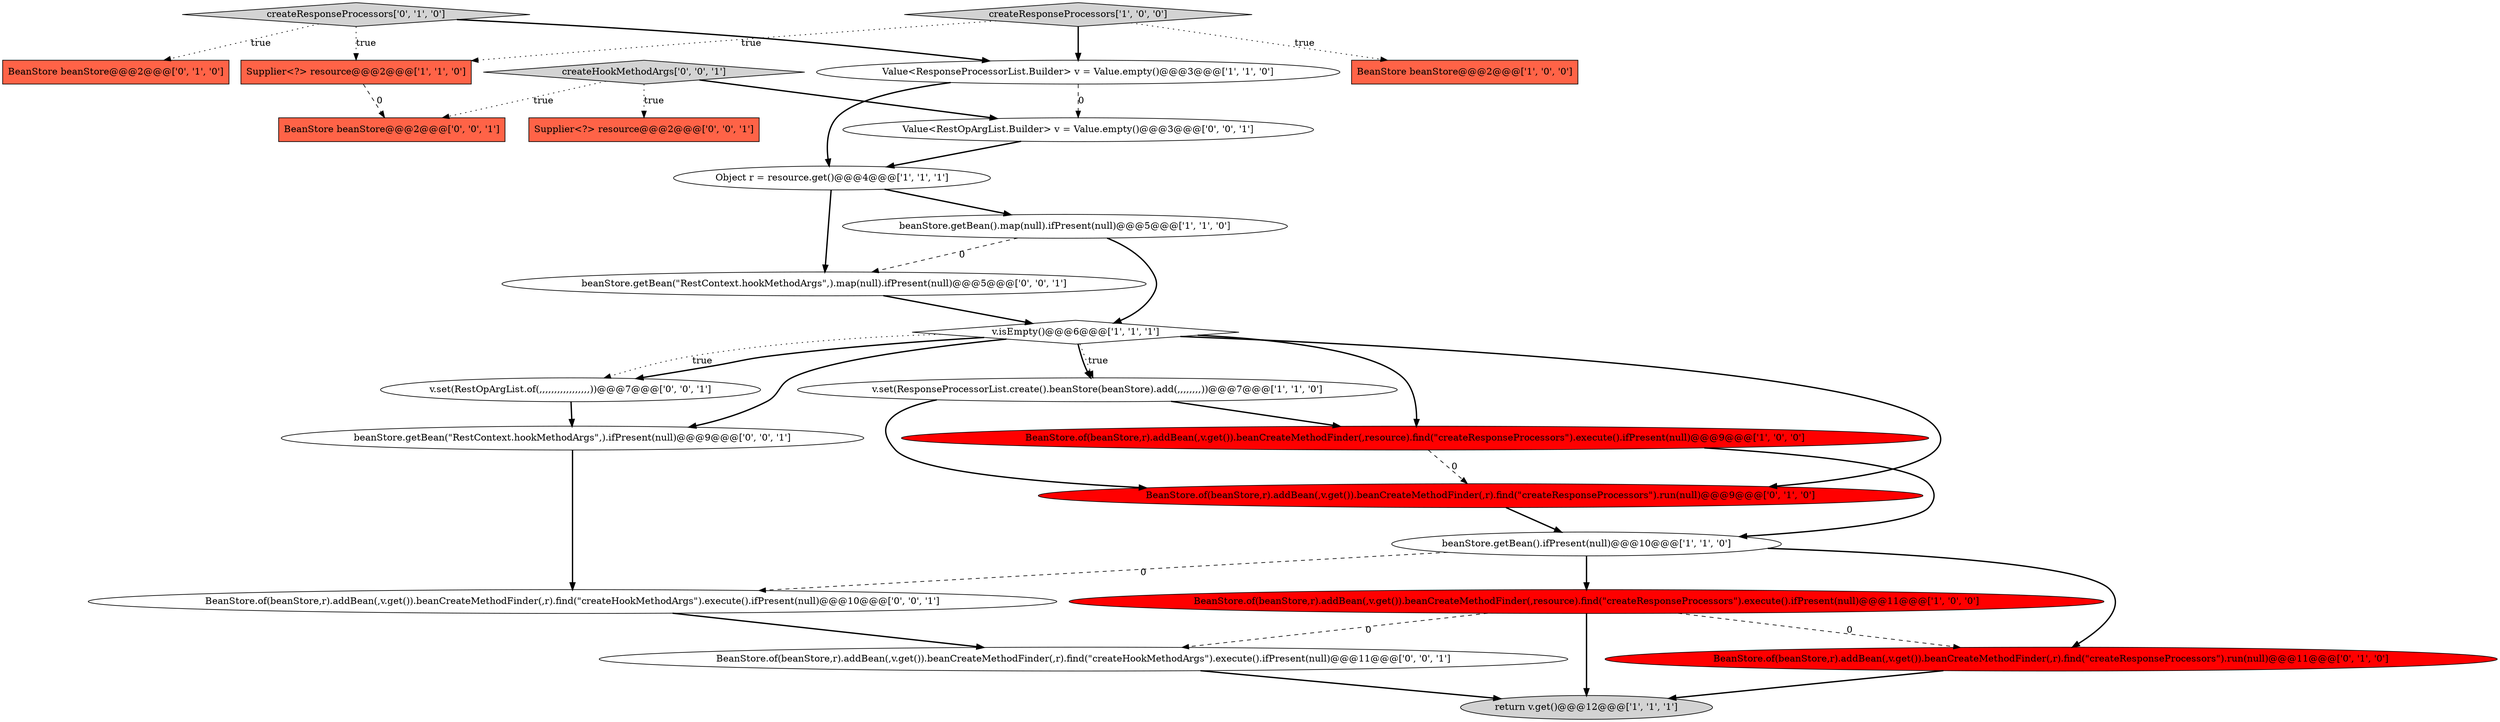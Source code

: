 digraph {
13 [style = filled, label = "createResponseProcessors['0', '1', '0']", fillcolor = lightgray, shape = diamond image = "AAA0AAABBB2BBB"];
18 [style = filled, label = "beanStore.getBean(\"RestContext.hookMethodArgs\",).map(null).ifPresent(null)@@@5@@@['0', '0', '1']", fillcolor = white, shape = ellipse image = "AAA0AAABBB3BBB"];
15 [style = filled, label = "BeanStore.of(beanStore,r).addBean(,v.get()).beanCreateMethodFinder(,r).find(\"createResponseProcessors\").run(null)@@@9@@@['0', '1', '0']", fillcolor = red, shape = ellipse image = "AAA1AAABBB2BBB"];
21 [style = filled, label = "v.set(RestOpArgList.of(,,,,,,,,,,,,,,,,,))@@@7@@@['0', '0', '1']", fillcolor = white, shape = ellipse image = "AAA0AAABBB3BBB"];
1 [style = filled, label = "v.set(ResponseProcessorList.create().beanStore(beanStore).add(,,,,,,,,))@@@7@@@['1', '1', '0']", fillcolor = white, shape = ellipse image = "AAA0AAABBB1BBB"];
24 [style = filled, label = "BeanStore.of(beanStore,r).addBean(,v.get()).beanCreateMethodFinder(,r).find(\"createHookMethodArgs\").execute().ifPresent(null)@@@11@@@['0', '0', '1']", fillcolor = white, shape = ellipse image = "AAA0AAABBB3BBB"];
7 [style = filled, label = "return v.get()@@@12@@@['1', '1', '1']", fillcolor = lightgray, shape = ellipse image = "AAA0AAABBB1BBB"];
20 [style = filled, label = "beanStore.getBean(\"RestContext.hookMethodArgs\",).ifPresent(null)@@@9@@@['0', '0', '1']", fillcolor = white, shape = ellipse image = "AAA0AAABBB3BBB"];
10 [style = filled, label = "Object r = resource.get()@@@4@@@['1', '1', '1']", fillcolor = white, shape = ellipse image = "AAA0AAABBB1BBB"];
5 [style = filled, label = "beanStore.getBean().ifPresent(null)@@@10@@@['1', '1', '0']", fillcolor = white, shape = ellipse image = "AAA0AAABBB1BBB"];
12 [style = filled, label = "BeanStore beanStore@@@2@@@['0', '1', '0']", fillcolor = tomato, shape = box image = "AAA0AAABBB2BBB"];
2 [style = filled, label = "BeanStore.of(beanStore,r).addBean(,v.get()).beanCreateMethodFinder(,resource).find(\"createResponseProcessors\").execute().ifPresent(null)@@@9@@@['1', '0', '0']", fillcolor = red, shape = ellipse image = "AAA1AAABBB1BBB"];
9 [style = filled, label = "Supplier<?> resource@@@2@@@['1', '1', '0']", fillcolor = tomato, shape = box image = "AAA0AAABBB1BBB"];
16 [style = filled, label = "BeanStore.of(beanStore,r).addBean(,v.get()).beanCreateMethodFinder(,r).find(\"createHookMethodArgs\").execute().ifPresent(null)@@@10@@@['0', '0', '1']", fillcolor = white, shape = ellipse image = "AAA0AAABBB3BBB"];
8 [style = filled, label = "BeanStore beanStore@@@2@@@['1', '0', '0']", fillcolor = tomato, shape = box image = "AAA0AAABBB1BBB"];
0 [style = filled, label = "BeanStore.of(beanStore,r).addBean(,v.get()).beanCreateMethodFinder(,resource).find(\"createResponseProcessors\").execute().ifPresent(null)@@@11@@@['1', '0', '0']", fillcolor = red, shape = ellipse image = "AAA1AAABBB1BBB"];
3 [style = filled, label = "v.isEmpty()@@@6@@@['1', '1', '1']", fillcolor = white, shape = diamond image = "AAA0AAABBB1BBB"];
14 [style = filled, label = "BeanStore.of(beanStore,r).addBean(,v.get()).beanCreateMethodFinder(,r).find(\"createResponseProcessors\").run(null)@@@11@@@['0', '1', '0']", fillcolor = red, shape = ellipse image = "AAA1AAABBB2BBB"];
19 [style = filled, label = "createHookMethodArgs['0', '0', '1']", fillcolor = lightgray, shape = diamond image = "AAA0AAABBB3BBB"];
6 [style = filled, label = "Value<ResponseProcessorList.Builder> v = Value.empty()@@@3@@@['1', '1', '0']", fillcolor = white, shape = ellipse image = "AAA0AAABBB1BBB"];
11 [style = filled, label = "createResponseProcessors['1', '0', '0']", fillcolor = lightgray, shape = diamond image = "AAA0AAABBB1BBB"];
17 [style = filled, label = "Supplier<?> resource@@@2@@@['0', '0', '1']", fillcolor = tomato, shape = box image = "AAA0AAABBB3BBB"];
4 [style = filled, label = "beanStore.getBean().map(null).ifPresent(null)@@@5@@@['1', '1', '0']", fillcolor = white, shape = ellipse image = "AAA0AAABBB1BBB"];
23 [style = filled, label = "Value<RestOpArgList.Builder> v = Value.empty()@@@3@@@['0', '0', '1']", fillcolor = white, shape = ellipse image = "AAA0AAABBB3BBB"];
22 [style = filled, label = "BeanStore beanStore@@@2@@@['0', '0', '1']", fillcolor = tomato, shape = box image = "AAA0AAABBB3BBB"];
4->18 [style = dashed, label="0"];
10->18 [style = bold, label=""];
4->3 [style = bold, label=""];
18->3 [style = bold, label=""];
3->1 [style = bold, label=""];
13->12 [style = dotted, label="true"];
19->17 [style = dotted, label="true"];
1->15 [style = bold, label=""];
16->24 [style = bold, label=""];
11->6 [style = bold, label=""];
11->9 [style = dotted, label="true"];
9->22 [style = dashed, label="0"];
3->15 [style = bold, label=""];
5->14 [style = bold, label=""];
15->5 [style = bold, label=""];
14->7 [style = bold, label=""];
0->7 [style = bold, label=""];
2->15 [style = dashed, label="0"];
5->16 [style = dashed, label="0"];
0->14 [style = dashed, label="0"];
3->20 [style = bold, label=""];
21->20 [style = bold, label=""];
20->16 [style = bold, label=""];
3->2 [style = bold, label=""];
5->0 [style = bold, label=""];
3->21 [style = dotted, label="true"];
19->23 [style = bold, label=""];
6->10 [style = bold, label=""];
19->22 [style = dotted, label="true"];
23->10 [style = bold, label=""];
10->4 [style = bold, label=""];
0->24 [style = dashed, label="0"];
3->21 [style = bold, label=""];
11->8 [style = dotted, label="true"];
1->2 [style = bold, label=""];
13->6 [style = bold, label=""];
24->7 [style = bold, label=""];
3->1 [style = dotted, label="true"];
6->23 [style = dashed, label="0"];
2->5 [style = bold, label=""];
13->9 [style = dotted, label="true"];
}
